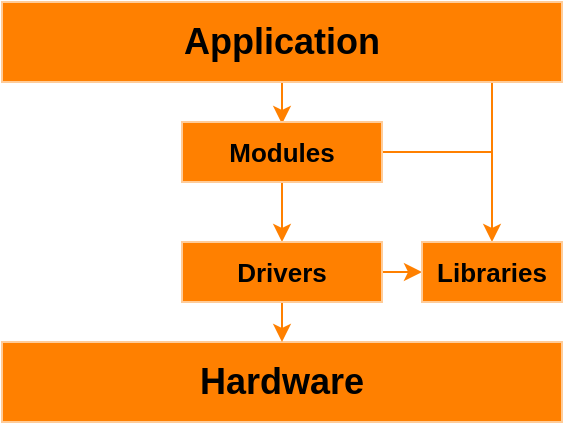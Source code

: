 <mxfile version="26.0.13">
  <diagram name="Page-1" id="hmsFM0hN7dfMMpRHbVr-">
    <mxGraphModel dx="1098" dy="531" grid="1" gridSize="10" guides="1" tooltips="1" connect="1" arrows="1" fold="1" page="1" pageScale="1" pageWidth="827" pageHeight="1169" math="0" shadow="0">
      <root>
        <mxCell id="0" />
        <mxCell id="1" parent="0" />
        <mxCell id="eLKAMmu3wPJDEvCilNL0-7" style="edgeStyle=orthogonalEdgeStyle;rounded=0;orthogonalLoop=1;jettySize=auto;html=1;strokeColor=#FF8000;" parent="1" source="_ICgYgzvTzafuJ7pVZ1F-6" edge="1">
          <mxGeometry relative="1" as="geometry">
            <mxPoint x="350" y="655" as="targetPoint" />
            <Array as="points">
              <mxPoint x="339" y="655" />
              <mxPoint x="339" y="655" />
            </Array>
          </mxGeometry>
        </mxCell>
        <mxCell id="_ICgYgzvTzafuJ7pVZ1F-2" value="&lt;b&gt;&lt;font style=&quot;font-size: 18px;&quot;&gt;Hardware&lt;/font&gt;&lt;/b&gt;" style="rounded=0;whiteSpace=wrap;html=1;fillColor=#FF8000;strokeColor=#FFCC99;" parent="1" vertex="1">
          <mxGeometry x="140" y="690" width="280" height="40" as="geometry" />
        </mxCell>
        <mxCell id="_ICgYgzvTzafuJ7pVZ1F-22" style="edgeStyle=orthogonalEdgeStyle;rounded=0;orthogonalLoop=1;jettySize=auto;html=1;strokeColor=#FF8000;" parent="1" edge="1">
          <mxGeometry relative="1" as="geometry">
            <mxPoint x="280" y="690" as="targetPoint" />
            <Array as="points">
              <mxPoint x="280" y="690" />
            </Array>
            <mxPoint x="280" y="670" as="sourcePoint" />
          </mxGeometry>
        </mxCell>
        <mxCell id="MAhO668D2TdjjS8TNr_--6" style="edgeStyle=orthogonalEdgeStyle;rounded=0;orthogonalLoop=1;jettySize=auto;html=1;strokeColor=#FF8000;" parent="1" source="_ICgYgzvTzafuJ7pVZ1F-9" edge="1">
          <mxGeometry relative="1" as="geometry">
            <mxPoint x="280" y="581" as="targetPoint" />
          </mxGeometry>
        </mxCell>
        <mxCell id="MAhO668D2TdjjS8TNr_--10" style="edgeStyle=orthogonalEdgeStyle;rounded=0;orthogonalLoop=1;jettySize=auto;html=1;strokeColor=#FF8000;entryX=0.5;entryY=0;entryDx=0;entryDy=0;" parent="1" source="_ICgYgzvTzafuJ7pVZ1F-9" target="_ICgYgzvTzafuJ7pVZ1F-5" edge="1">
          <mxGeometry relative="1" as="geometry">
            <mxPoint x="385" y="630" as="targetPoint" />
            <Array as="points">
              <mxPoint x="339" y="560" />
              <mxPoint x="339" y="560" />
            </Array>
          </mxGeometry>
        </mxCell>
        <mxCell id="_ICgYgzvTzafuJ7pVZ1F-9" value="&lt;b&gt;&lt;font style=&quot;font-size: 18px;&quot;&gt;Application&lt;/font&gt;&lt;/b&gt;" style="rounded=0;whiteSpace=wrap;html=1;fillColor=#FF8000;strokeColor=#FFCC99;" parent="1" vertex="1">
          <mxGeometry x="140" y="520" width="280" height="40" as="geometry" />
        </mxCell>
        <mxCell id="MAhO668D2TdjjS8TNr_--11" style="edgeStyle=orthogonalEdgeStyle;rounded=0;orthogonalLoop=1;jettySize=auto;html=1;endArrow=none;endFill=0;strokeColor=#FF8000;" parent="1" source="_ICgYgzvTzafuJ7pVZ1F-10" edge="1">
          <mxGeometry relative="1" as="geometry">
            <mxPoint x="383" y="595" as="targetPoint" />
            <Array as="points">
              <mxPoint x="385" y="595" />
              <mxPoint x="385" y="595" />
            </Array>
          </mxGeometry>
        </mxCell>
        <mxCell id="eLKAMmu3wPJDEvCilNL0-2" style="edgeStyle=orthogonalEdgeStyle;rounded=0;orthogonalLoop=1;jettySize=auto;html=1;entryX=0.5;entryY=0;entryDx=0;entryDy=0;fillColor=#FF8000;strokeColor=#FF8000;" parent="1" source="_ICgYgzvTzafuJ7pVZ1F-10" target="_ICgYgzvTzafuJ7pVZ1F-6" edge="1">
          <mxGeometry relative="1" as="geometry" />
        </mxCell>
        <mxCell id="_ICgYgzvTzafuJ7pVZ1F-10" value="&lt;b&gt;&lt;font style=&quot;font-size: 13px;&quot;&gt;Modules&lt;br&gt;&lt;/font&gt;&lt;/b&gt;" style="rounded=0;whiteSpace=wrap;html=1;fillColor=#FF8000;strokeColor=#FFCC99;" parent="1" vertex="1">
          <mxGeometry x="230" y="580" width="100" height="30" as="geometry" />
        </mxCell>
        <mxCell id="_ICgYgzvTzafuJ7pVZ1F-6" value="&lt;b&gt;&lt;font style=&quot;font-size: 13px;&quot;&gt;Drivers&lt;/font&gt;&lt;/b&gt;" style="rounded=0;whiteSpace=wrap;html=1;fillColor=#FF8000;strokeColor=#FFCC99;" parent="1" vertex="1">
          <mxGeometry x="230" y="640" width="100" height="30" as="geometry" />
        </mxCell>
        <mxCell id="_ICgYgzvTzafuJ7pVZ1F-5" value="&lt;b&gt;&lt;font style=&quot;font-size: 13px;&quot;&gt;Libraries&lt;/font&gt;&lt;/b&gt;" style="rounded=0;whiteSpace=wrap;html=1;fillColor=#FF8000;strokeColor=#FFCC99;" parent="1" vertex="1">
          <mxGeometry x="350" y="640" width="70" height="30" as="geometry" />
        </mxCell>
      </root>
    </mxGraphModel>
  </diagram>
</mxfile>
